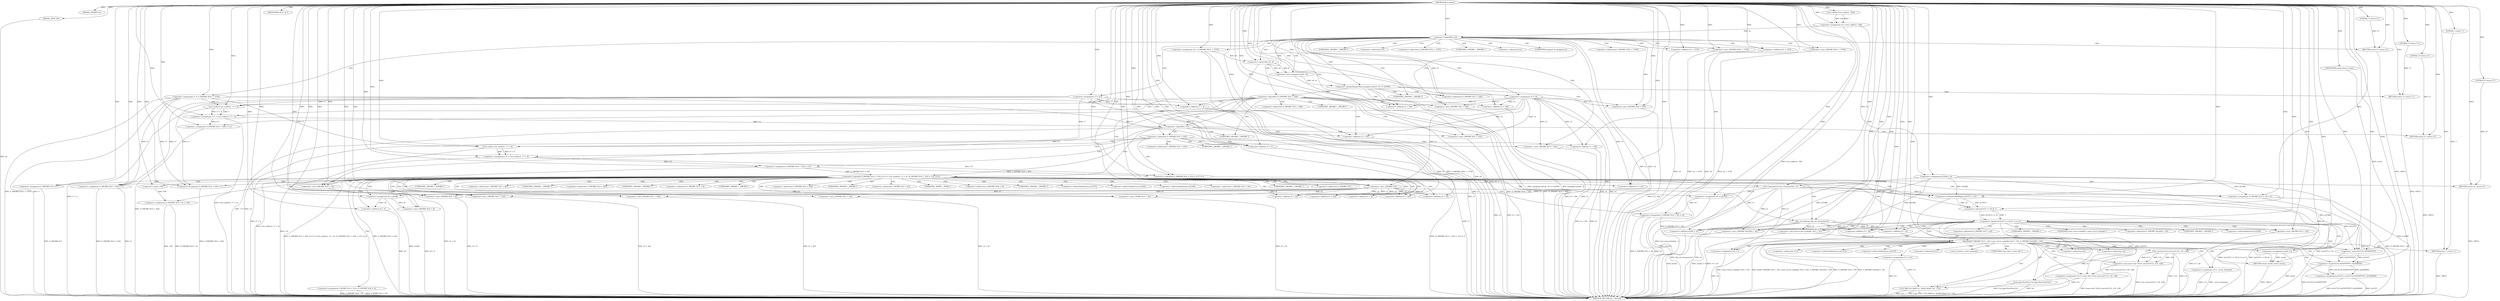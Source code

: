 digraph tftp_connect {  
"1000114" [label = "(METHOD,tftp_connect)" ]
"1000396" [label = "(METHOD_RETURN,int __fastcall)" ]
"1000115" [label = "(PARAM,_DWORD *a1)" ]
"1000116" [label = "(PARAM,_BYTE *a2)" ]
"1000131" [label = "(<operator>.assignment,v4 = Curl_ccalloc(1, 336))" ]
"1000133" [label = "(Curl_ccalloc,Curl_ccalloc(1, 336))" ]
"1000136" [label = "(<operator>.assignment,a1[188] = v4)" ]
"1000142" [label = "(<operator>.logicalNot,!v4)" ]
"1000144" [label = "(RETURN,return 27;,return 27;)" ]
"1000145" [label = "(LITERAL,27,return 27;)" ]
"1000146" [label = "(<operator>.assignment,v5 = v4)" ]
"1000149" [label = "(<operator>.assignment,v6 = *(_DWORD *)(*a1 + 1576))" ]
"1000152" [label = "(<operator>.cast,(_DWORD *)(*a1 + 1576))" ]
"1000154" [label = "(<operator>.addition,*a1 + 1576)" ]
"1000159" [label = "(IDENTIFIER,v6,if ( v6 ))" ]
"1000161" [label = "(<operator>.assignment,v7 = *(_DWORD *)(*a1 + 1576))" ]
"1000164" [label = "(<operator>.cast,(_DWORD *)(*a1 + 1576))" ]
"1000166" [label = "(<operator>.addition,*a1 + 1576)" ]
"1000171" [label = "(<operator>.greaterEqualsThan,(unsigned int)(v6 - 8) >= 0xFFB1)" ]
"1000172" [label = "(<operator>.cast,(unsigned int)(v6 - 8))" ]
"1000174" [label = "(<operator>.subtraction,v6 - 8)" ]
"1000178" [label = "(RETURN,return 71;,return 71;)" ]
"1000179" [label = "(LITERAL,71,return 71;)" ]
"1000182" [label = "(<operator>.assignment,v7 = 512)" ]
"1000186" [label = "(<operator>.logicalNot,!*(_DWORD *)(v5 + 328))" ]
"1000188" [label = "(<operator>.cast,(_DWORD *)(v5 + 328))" ]
"1000190" [label = "(<operator>.addition,v5 + 328)" ]
"1000194" [label = "(<operator>.assignment,v11 = Curl_ccalloc(1, v7 + 4))" ]
"1000196" [label = "(Curl_ccalloc,Curl_ccalloc(1, v7 + 4))" ]
"1000198" [label = "(<operator>.addition,v7 + 4)" ]
"1000201" [label = "(<operator>.assignment,*(_DWORD *)(v5 + 328) = v11)" ]
"1000203" [label = "(<operator>.cast,(_DWORD *)(v5 + 328))" ]
"1000205" [label = "(<operator>.addition,v5 + 328)" ]
"1000210" [label = "(<operator>.logicalNot,!v11)" ]
"1000212" [label = "(RETURN,return 27;,return 27;)" ]
"1000213" [label = "(LITERAL,27,return 27;)" ]
"1000215" [label = "(<operator>.logicalOr,*(_DWORD *)(v5 + 332) || (v15 = Curl_ccalloc(1, v7 + 4), (*(_DWORD *)(v5 + 332) = v15) != 0))" ]
"1000217" [label = "(<operator>.cast,(_DWORD *)(v5 + 332))" ]
"1000219" [label = "(<operator>.addition,v5 + 332)" ]
"1000223" [label = "(<operator>.assignment,v15 = Curl_ccalloc(1, v7 + 4))" ]
"1000225" [label = "(Curl_ccalloc,Curl_ccalloc(1, v7 + 4))" ]
"1000227" [label = "(<operator>.addition,v7 + 4)" ]
"1000230" [label = "(<operator>.notEquals,(*(_DWORD *)(v5 + 332) = v15) != 0)" ]
"1000231" [label = "(<operator>.assignment,*(_DWORD *)(v5 + 332) = v15)" ]
"1000233" [label = "(<operator>.cast,(_DWORD *)(v5 + 332))" ]
"1000235" [label = "(<operator>.addition,v5 + 332)" ]
"1000241" [label = "(Curl_conncontrol,Curl_conncontrol(a1, 1))" ]
"1000244" [label = "(<operator>.assignment,v8 = a1[20])" ]
"1000249" [label = "(<operator>.assignment,v9 = a1[105])" ]
"1000254" [label = "(<operator>.assignment,*(_DWORD *)(v5 + 16) = a1)" ]
"1000256" [label = "(<operator>.cast,(_DWORD *)(v5 + 16))" ]
"1000258" [label = "(<operator>.addition,v5 + 16)" ]
"1000262" [label = "(<operator>.assignment,*(_DWORD *)v5 = 0)" ]
"1000264" [label = "(<operator>.cast,(_DWORD *)v5)" ]
"1000268" [label = "(<operator>.assignment,*(_DWORD *)(v5 + 20) = v9)" ]
"1000270" [label = "(<operator>.cast,(_DWORD *)(v5 + 20))" ]
"1000272" [label = "(<operator>.addition,v5 + 20)" ]
"1000276" [label = "(<operator>.assignment,*(_DWORD *)(v5 + 320) = v7)" ]
"1000278" [label = "(<operator>.cast,(_DWORD *)(v5 + 320))" ]
"1000280" [label = "(<operator>.addition,v5 + 320)" ]
"1000284" [label = "(<operator>.assignment,*(_DWORD *)(v5 + 8) = -100)" ]
"1000286" [label = "(<operator>.cast,(_DWORD *)(v5 + 8))" ]
"1000288" [label = "(<operator>.addition,v5 + 8)" ]
"1000291" [label = "(<operator>.minus,-100)" ]
"1000293" [label = "(<operator>.assignment,*(_DWORD *)(v5 + 324) = v7)" ]
"1000295" [label = "(<operator>.cast,(_DWORD *)(v5 + 324))" ]
"1000297" [label = "(<operator>.addition,v5 + 324)" ]
"1000301" [label = "(<operator>.assignment,*(_WORD *)(v5 + 52) = *(_DWORD *)(v8 + 4))" ]
"1000303" [label = "(<operator>.cast,(_WORD *)(v5 + 52))" ]
"1000305" [label = "(<operator>.addition,v5 + 52)" ]
"1000309" [label = "(<operator>.cast,(_DWORD *)(v8 + 4))" ]
"1000311" [label = "(<operator>.addition,v8 + 4)" ]
"1000314" [label = "(tftp_set_timeouts,tftp_set_timeouts(v5))" ]
"1000317" [label = "(<operator>.equals,((a1[147] >> 25) & 1) == 0)" ]
"1000318" [label = "(<operator>.and,(a1[147] >> 25) & 1)" ]
"1000319" [label = "(<operator>.arithmeticShiftRight,a1[147] >> 25)" ]
"1000328" [label = "(bind,bind(*(_DWORD *)(v5 + 20), (const struct sockaddr *)(v5 + 52), *(_DWORD *)(a1[20] + 16)))" ]
"1000330" [label = "(<operator>.cast,(_DWORD *)(v5 + 20))" ]
"1000332" [label = "(<operator>.addition,v5 + 20)" ]
"1000335" [label = "(<operator>.cast,(const struct sockaddr *)(v5 + 52))" ]
"1000337" [label = "(<operator>.addition,v5 + 52)" ]
"1000341" [label = "(<operator>.cast,(_DWORD *)(a1[20] + 16))" ]
"1000343" [label = "(<operator>.addition,a1[20] + 16)" ]
"1000349" [label = "(<operator>.assignment,v13 = *a1)" ]
"1000353" [label = "(<operator>.assignment,v12 = _errno_location())" ]
"1000356" [label = "(<operator>.assignment,v14 = (const char *)Curl_strerror(*v12, v16, 128))" ]
"1000358" [label = "(<operator>.cast,(const char *)Curl_strerror(*v12, v16, 128))" ]
"1000360" [label = "(Curl_strerror,Curl_strerror(*v12, v16, 128))" ]
"1000365" [label = "(Curl_failf,Curl_failf(v13, \"bind() failed; %s\", v14))" ]
"1000369" [label = "(RETURN,return 7;,return 7;)" ]
"1000370" [label = "(LITERAL,7,return 7;)" ]
"1000371" [label = "(<operator>.assignment,a1[147] = a1[147] & 0xFDFFFFFF | 0x2000000)" ]
"1000375" [label = "(<operator>.or,a1[147] & 0xFDFFFFFF | 0x2000000)" ]
"1000376" [label = "(<operator>.and,a1[147] & 0xFDFFFFFF)" ]
"1000382" [label = "(Curl_pgrsStartNow,Curl_pgrsStartNow(*a1))" ]
"1000385" [label = "(<operator>.assignment,result = 0)" ]
"1000388" [label = "(<operator>.assignment,*a2 = 1)" ]
"1000392" [label = "(RETURN,return result;,return result;)" ]
"1000393" [label = "(IDENTIFIER,result,return result;)" ]
"1000394" [label = "(RETURN,return 27;,return 27;)" ]
"1000395" [label = "(LITERAL,27,return 27;)" ]
"1000151" [label = "(<operator>.indirection,*(_DWORD *)(*a1 + 1576))" ]
"1000153" [label = "(UNKNOWN,_DWORD *,_DWORD *)" ]
"1000155" [label = "(<operator>.indirection,*a1)" ]
"1000163" [label = "(<operator>.indirection,*(_DWORD *)(*a1 + 1576))" ]
"1000165" [label = "(UNKNOWN,_DWORD *,_DWORD *)" ]
"1000167" [label = "(<operator>.indirection,*a1)" ]
"1000173" [label = "(UNKNOWN,unsigned int,unsigned int)" ]
"1000187" [label = "(<operator>.indirection,*(_DWORD *)(v5 + 328))" ]
"1000189" [label = "(UNKNOWN,_DWORD *,_DWORD *)" ]
"1000202" [label = "(<operator>.indirection,*(_DWORD *)(v5 + 328))" ]
"1000204" [label = "(UNKNOWN,_DWORD *,_DWORD *)" ]
"1000216" [label = "(<operator>.indirection,*(_DWORD *)(v5 + 332))" ]
"1000218" [label = "(UNKNOWN,_DWORD *,_DWORD *)" ]
"1000232" [label = "(<operator>.indirection,*(_DWORD *)(v5 + 332))" ]
"1000234" [label = "(UNKNOWN,_DWORD *,_DWORD *)" ]
"1000246" [label = "(<operator>.indirectIndexAccess,a1[20])" ]
"1000251" [label = "(<operator>.indirectIndexAccess,a1[105])" ]
"1000255" [label = "(<operator>.indirection,*(_DWORD *)(v5 + 16))" ]
"1000257" [label = "(UNKNOWN,_DWORD *,_DWORD *)" ]
"1000263" [label = "(<operator>.indirection,*(_DWORD *)v5)" ]
"1000265" [label = "(UNKNOWN,_DWORD *,_DWORD *)" ]
"1000269" [label = "(<operator>.indirection,*(_DWORD *)(v5 + 20))" ]
"1000271" [label = "(UNKNOWN,_DWORD *,_DWORD *)" ]
"1000277" [label = "(<operator>.indirection,*(_DWORD *)(v5 + 320))" ]
"1000279" [label = "(UNKNOWN,_DWORD *,_DWORD *)" ]
"1000285" [label = "(<operator>.indirection,*(_DWORD *)(v5 + 8))" ]
"1000287" [label = "(UNKNOWN,_DWORD *,_DWORD *)" ]
"1000294" [label = "(<operator>.indirection,*(_DWORD *)(v5 + 324))" ]
"1000296" [label = "(UNKNOWN,_DWORD *,_DWORD *)" ]
"1000302" [label = "(<operator>.indirection,*(_WORD *)(v5 + 52))" ]
"1000304" [label = "(UNKNOWN,_WORD *,_WORD *)" ]
"1000308" [label = "(<operator>.indirection,*(_DWORD *)(v8 + 4))" ]
"1000310" [label = "(UNKNOWN,_DWORD *,_DWORD *)" ]
"1000320" [label = "(<operator>.indirectIndexAccess,a1[147])" ]
"1000329" [label = "(<operator>.indirection,*(_DWORD *)(v5 + 20))" ]
"1000331" [label = "(UNKNOWN,_DWORD *,_DWORD *)" ]
"1000336" [label = "(UNKNOWN,const struct sockaddr *,const struct sockaddr *)" ]
"1000340" [label = "(<operator>.indirection,*(_DWORD *)(a1[20] + 16))" ]
"1000342" [label = "(UNKNOWN,_DWORD *,_DWORD *)" ]
"1000344" [label = "(<operator>.indirectIndexAccess,a1[20])" ]
"1000351" [label = "(<operator>.indirection,*a1)" ]
"1000355" [label = "(_errno_location,_errno_location())" ]
"1000359" [label = "(UNKNOWN,const char *,const char *)" ]
"1000361" [label = "(<operator>.indirection,*v12)" ]
"1000372" [label = "(<operator>.indirectIndexAccess,a1[147])" ]
"1000377" [label = "(<operator>.indirectIndexAccess,a1[147])" ]
"1000383" [label = "(<operator>.indirection,*a1)" ]
"1000389" [label = "(<operator>.indirection,*a2)" ]
  "1000369" -> "1000396"  [ label = "DDG: <RET>"] 
  "1000212" -> "1000396"  [ label = "DDG: <RET>"] 
  "1000392" -> "1000396"  [ label = "DDG: <RET>"] 
  "1000194" -> "1000396"  [ label = "DDG: Curl_ccalloc(1, v7 + 4)"] 
  "1000293" -> "1000396"  [ label = "DDG: *(_DWORD *)(v5 + 324)"] 
  "1000166" -> "1000396"  [ label = "DDG: *a1"] 
  "1000142" -> "1000396"  [ label = "DDG: v4"] 
  "1000203" -> "1000396"  [ label = "DDG: v5 + 328"] 
  "1000388" -> "1000396"  [ label = "DDG: *a2"] 
  "1000328" -> "1000396"  [ label = "DDG: (const struct sockaddr *)(v5 + 52)"] 
  "1000198" -> "1000396"  [ label = "DDG: v7"] 
  "1000161" -> "1000396"  [ label = "DDG: *(_DWORD *)(*a1 + 1576)"] 
  "1000164" -> "1000396"  [ label = "DDG: *a1 + 1576"] 
  "1000343" -> "1000396"  [ label = "DDG: a1[20]"] 
  "1000318" -> "1000396"  [ label = "DDG: a1[147] >> 25"] 
  "1000172" -> "1000396"  [ label = "DDG: v6 - 8"] 
  "1000268" -> "1000396"  [ label = "DDG: *(_DWORD *)(v5 + 20)"] 
  "1000335" -> "1000396"  [ label = "DDG: v5 + 52"] 
  "1000301" -> "1000396"  [ label = "DDG: *(_DWORD *)(v8 + 4)"] 
  "1000142" -> "1000396"  [ label = "DDG: !v4"] 
  "1000349" -> "1000396"  [ label = "DDG: *a1"] 
  "1000256" -> "1000396"  [ label = "DDG: v5 + 16"] 
  "1000244" -> "1000396"  [ label = "DDG: a1[20]"] 
  "1000230" -> "1000396"  [ label = "DDG: (*(_DWORD *)(v5 + 332) = v15) != 0"] 
  "1000210" -> "1000396"  [ label = "DDG: v11"] 
  "1000136" -> "1000396"  [ label = "DDG: a1[188]"] 
  "1000219" -> "1000396"  [ label = "DDG: v5"] 
  "1000353" -> "1000396"  [ label = "DDG: _errno_location()"] 
  "1000375" -> "1000396"  [ label = "DDG: a1[147] & 0xFDFFFFFF"] 
  "1000382" -> "1000396"  [ label = "DDG: Curl_pgrsStartNow(*a1)"] 
  "1000270" -> "1000396"  [ label = "DDG: v5 + 20"] 
  "1000319" -> "1000396"  [ label = "DDG: a1[147]"] 
  "1000225" -> "1000396"  [ label = "DDG: v7 + 4"] 
  "1000241" -> "1000396"  [ label = "DDG: Curl_conncontrol(a1, 1)"] 
  "1000301" -> "1000396"  [ label = "DDG: *(_WORD *)(v5 + 52)"] 
  "1000182" -> "1000396"  [ label = "DDG: v7"] 
  "1000131" -> "1000396"  [ label = "DDG: Curl_ccalloc(1, 336)"] 
  "1000365" -> "1000396"  [ label = "DDG: v14"] 
  "1000365" -> "1000396"  [ label = "DDG: Curl_failf(v13, \"bind() failed; %s\", v14)"] 
  "1000149" -> "1000396"  [ label = "DDG: v6"] 
  "1000146" -> "1000396"  [ label = "DDG: v5"] 
  "1000146" -> "1000396"  [ label = "DDG: v4"] 
  "1000235" -> "1000396"  [ label = "DDG: v5"] 
  "1000154" -> "1000396"  [ label = "DDG: *a1"] 
  "1000188" -> "1000396"  [ label = "DDG: v5 + 328"] 
  "1000116" -> "1000396"  [ label = "DDG: a2"] 
  "1000215" -> "1000396"  [ label = "DDG: *(_DWORD *)(v5 + 332) || (v15 = Curl_ccalloc(1, v7 + 4), (*(_DWORD *)(v5 + 332) = v15) != 0)"] 
  "1000276" -> "1000396"  [ label = "DDG: *(_DWORD *)(v5 + 320)"] 
  "1000262" -> "1000396"  [ label = "DDG: *(_DWORD *)v5"] 
  "1000286" -> "1000396"  [ label = "DDG: v5 + 8"] 
  "1000254" -> "1000396"  [ label = "DDG: *(_DWORD *)(v5 + 16)"] 
  "1000360" -> "1000396"  [ label = "DDG: *v12"] 
  "1000314" -> "1000396"  [ label = "DDG: tftp_set_timeouts(v5)"] 
  "1000268" -> "1000396"  [ label = "DDG: v9"] 
  "1000254" -> "1000396"  [ label = "DDG: a1"] 
  "1000341" -> "1000396"  [ label = "DDG: a1[20] + 16"] 
  "1000223" -> "1000396"  [ label = "DDG: Curl_ccalloc(1, v7 + 4)"] 
  "1000284" -> "1000396"  [ label = "DDG: -100"] 
  "1000365" -> "1000396"  [ label = "DDG: v13"] 
  "1000196" -> "1000396"  [ label = "DDG: v7 + 4"] 
  "1000371" -> "1000396"  [ label = "DDG: a1[147]"] 
  "1000317" -> "1000396"  [ label = "DDG: ((a1[147] >> 25) & 1) == 0"] 
  "1000330" -> "1000396"  [ label = "DDG: v5 + 20"] 
  "1000309" -> "1000396"  [ label = "DDG: v8 + 4"] 
  "1000171" -> "1000396"  [ label = "DDG: (unsigned int)(v6 - 8) >= 0xFFB1"] 
  "1000314" -> "1000396"  [ label = "DDG: v5"] 
  "1000278" -> "1000396"  [ label = "DDG: v5 + 320"] 
  "1000328" -> "1000396"  [ label = "DDG: bind(*(_DWORD *)(v5 + 20), (const struct sockaddr *)(v5 + 52), *(_DWORD *)(a1[20] + 16))"] 
  "1000293" -> "1000396"  [ label = "DDG: v7"] 
  "1000205" -> "1000396"  [ label = "DDG: v5"] 
  "1000186" -> "1000396"  [ label = "DDG: *(_DWORD *)(v5 + 328)"] 
  "1000227" -> "1000396"  [ label = "DDG: v7"] 
  "1000328" -> "1000396"  [ label = "DDG: *(_DWORD *)(v5 + 20)"] 
  "1000353" -> "1000396"  [ label = "DDG: v12"] 
  "1000371" -> "1000396"  [ label = "DDG: a1[147] & 0xFDFFFFFF | 0x2000000"] 
  "1000360" -> "1000396"  [ label = "DDG: v16"] 
  "1000215" -> "1000396"  [ label = "DDG: *(_DWORD *)(v5 + 332)"] 
  "1000303" -> "1000396"  [ label = "DDG: v5 + 52"] 
  "1000382" -> "1000396"  [ label = "DDG: *a1"] 
  "1000210" -> "1000396"  [ label = "DDG: !v11"] 
  "1000231" -> "1000396"  [ label = "DDG: v15"] 
  "1000328" -> "1000396"  [ label = "DDG: *(_DWORD *)(a1[20] + 16)"] 
  "1000317" -> "1000396"  [ label = "DDG: (a1[147] >> 25) & 1"] 
  "1000171" -> "1000396"  [ label = "DDG: (unsigned int)(v6 - 8)"] 
  "1000201" -> "1000396"  [ label = "DDG: *(_DWORD *)(v5 + 328)"] 
  "1000295" -> "1000396"  [ label = "DDG: v5 + 324"] 
  "1000174" -> "1000396"  [ label = "DDG: v6"] 
  "1000152" -> "1000396"  [ label = "DDG: *a1 + 1576"] 
  "1000337" -> "1000396"  [ label = "DDG: v5"] 
  "1000356" -> "1000396"  [ label = "DDG: (const char *)Curl_strerror(*v12, v16, 128)"] 
  "1000311" -> "1000396"  [ label = "DDG: v8"] 
  "1000385" -> "1000396"  [ label = "DDG: result"] 
  "1000217" -> "1000396"  [ label = "DDG: v5 + 332"] 
  "1000161" -> "1000396"  [ label = "DDG: v7"] 
  "1000149" -> "1000396"  [ label = "DDG: *(_DWORD *)(*a1 + 1576)"] 
  "1000186" -> "1000396"  [ label = "DDG: !*(_DWORD *)(v5 + 328)"] 
  "1000233" -> "1000396"  [ label = "DDG: v5 + 332"] 
  "1000284" -> "1000396"  [ label = "DDG: *(_DWORD *)(v5 + 8)"] 
  "1000249" -> "1000396"  [ label = "DDG: a1[105]"] 
  "1000358" -> "1000396"  [ label = "DDG: Curl_strerror(*v12, v16, 128)"] 
  "1000178" -> "1000396"  [ label = "DDG: <RET>"] 
  "1000144" -> "1000396"  [ label = "DDG: <RET>"] 
  "1000394" -> "1000396"  [ label = "DDG: <RET>"] 
  "1000114" -> "1000115"  [ label = "DDG: "] 
  "1000114" -> "1000116"  [ label = "DDG: "] 
  "1000133" -> "1000131"  [ label = "DDG: 1"] 
  "1000133" -> "1000131"  [ label = "DDG: 336"] 
  "1000114" -> "1000131"  [ label = "DDG: "] 
  "1000114" -> "1000133"  [ label = "DDG: "] 
  "1000131" -> "1000136"  [ label = "DDG: v4"] 
  "1000114" -> "1000136"  [ label = "DDG: "] 
  "1000114" -> "1000142"  [ label = "DDG: "] 
  "1000131" -> "1000142"  [ label = "DDG: v4"] 
  "1000145" -> "1000144"  [ label = "DDG: 27"] 
  "1000114" -> "1000144"  [ label = "DDG: "] 
  "1000114" -> "1000145"  [ label = "DDG: "] 
  "1000142" -> "1000146"  [ label = "DDG: v4"] 
  "1000114" -> "1000146"  [ label = "DDG: "] 
  "1000114" -> "1000149"  [ label = "DDG: "] 
  "1000114" -> "1000152"  [ label = "DDG: "] 
  "1000114" -> "1000154"  [ label = "DDG: "] 
  "1000114" -> "1000159"  [ label = "DDG: "] 
  "1000114" -> "1000161"  [ label = "DDG: "] 
  "1000114" -> "1000164"  [ label = "DDG: "] 
  "1000114" -> "1000166"  [ label = "DDG: "] 
  "1000172" -> "1000171"  [ label = "DDG: v6 - 8"] 
  "1000174" -> "1000172"  [ label = "DDG: v6"] 
  "1000174" -> "1000172"  [ label = "DDG: 8"] 
  "1000149" -> "1000174"  [ label = "DDG: v6"] 
  "1000114" -> "1000174"  [ label = "DDG: "] 
  "1000114" -> "1000171"  [ label = "DDG: "] 
  "1000179" -> "1000178"  [ label = "DDG: 71"] 
  "1000114" -> "1000178"  [ label = "DDG: "] 
  "1000114" -> "1000179"  [ label = "DDG: "] 
  "1000114" -> "1000182"  [ label = "DDG: "] 
  "1000146" -> "1000188"  [ label = "DDG: v5"] 
  "1000114" -> "1000188"  [ label = "DDG: "] 
  "1000146" -> "1000190"  [ label = "DDG: v5"] 
  "1000114" -> "1000190"  [ label = "DDG: "] 
  "1000196" -> "1000194"  [ label = "DDG: 1"] 
  "1000196" -> "1000194"  [ label = "DDG: v7 + 4"] 
  "1000114" -> "1000194"  [ label = "DDG: "] 
  "1000114" -> "1000196"  [ label = "DDG: "] 
  "1000182" -> "1000196"  [ label = "DDG: v7"] 
  "1000161" -> "1000196"  [ label = "DDG: v7"] 
  "1000182" -> "1000198"  [ label = "DDG: v7"] 
  "1000161" -> "1000198"  [ label = "DDG: v7"] 
  "1000114" -> "1000198"  [ label = "DDG: "] 
  "1000194" -> "1000201"  [ label = "DDG: v11"] 
  "1000114" -> "1000201"  [ label = "DDG: "] 
  "1000114" -> "1000203"  [ label = "DDG: "] 
  "1000146" -> "1000203"  [ label = "DDG: v5"] 
  "1000114" -> "1000205"  [ label = "DDG: "] 
  "1000146" -> "1000205"  [ label = "DDG: v5"] 
  "1000114" -> "1000210"  [ label = "DDG: "] 
  "1000194" -> "1000210"  [ label = "DDG: v11"] 
  "1000213" -> "1000212"  [ label = "DDG: 27"] 
  "1000114" -> "1000212"  [ label = "DDG: "] 
  "1000114" -> "1000213"  [ label = "DDG: "] 
  "1000231" -> "1000215"  [ label = "DDG: *(_DWORD *)(v5 + 332)"] 
  "1000114" -> "1000217"  [ label = "DDG: "] 
  "1000146" -> "1000217"  [ label = "DDG: v5"] 
  "1000114" -> "1000219"  [ label = "DDG: "] 
  "1000146" -> "1000219"  [ label = "DDG: v5"] 
  "1000225" -> "1000223"  [ label = "DDG: 1"] 
  "1000225" -> "1000223"  [ label = "DDG: v7 + 4"] 
  "1000114" -> "1000223"  [ label = "DDG: "] 
  "1000114" -> "1000225"  [ label = "DDG: "] 
  "1000182" -> "1000225"  [ label = "DDG: v7"] 
  "1000161" -> "1000225"  [ label = "DDG: v7"] 
  "1000182" -> "1000227"  [ label = "DDG: v7"] 
  "1000161" -> "1000227"  [ label = "DDG: v7"] 
  "1000114" -> "1000227"  [ label = "DDG: "] 
  "1000231" -> "1000230"  [ label = "DDG: *(_DWORD *)(v5 + 332)"] 
  "1000223" -> "1000230"  [ label = "DDG: v15"] 
  "1000114" -> "1000230"  [ label = "DDG: "] 
  "1000114" -> "1000233"  [ label = "DDG: "] 
  "1000146" -> "1000233"  [ label = "DDG: v5"] 
  "1000114" -> "1000235"  [ label = "DDG: "] 
  "1000146" -> "1000235"  [ label = "DDG: v5"] 
  "1000223" -> "1000231"  [ label = "DDG: v15"] 
  "1000114" -> "1000231"  [ label = "DDG: "] 
  "1000136" -> "1000241"  [ label = "DDG: a1[188]"] 
  "1000114" -> "1000241"  [ label = "DDG: "] 
  "1000241" -> "1000244"  [ label = "DDG: a1"] 
  "1000114" -> "1000244"  [ label = "DDG: "] 
  "1000241" -> "1000249"  [ label = "DDG: a1"] 
  "1000114" -> "1000249"  [ label = "DDG: "] 
  "1000136" -> "1000254"  [ label = "DDG: a1[188]"] 
  "1000241" -> "1000254"  [ label = "DDG: a1"] 
  "1000114" -> "1000254"  [ label = "DDG: "] 
  "1000114" -> "1000256"  [ label = "DDG: "] 
  "1000146" -> "1000256"  [ label = "DDG: v5"] 
  "1000114" -> "1000258"  [ label = "DDG: "] 
  "1000146" -> "1000258"  [ label = "DDG: v5"] 
  "1000114" -> "1000262"  [ label = "DDG: "] 
  "1000114" -> "1000264"  [ label = "DDG: "] 
  "1000146" -> "1000264"  [ label = "DDG: v5"] 
  "1000249" -> "1000268"  [ label = "DDG: v9"] 
  "1000114" -> "1000268"  [ label = "DDG: "] 
  "1000264" -> "1000270"  [ label = "DDG: v5"] 
  "1000114" -> "1000270"  [ label = "DDG: "] 
  "1000264" -> "1000272"  [ label = "DDG: v5"] 
  "1000114" -> "1000272"  [ label = "DDG: "] 
  "1000182" -> "1000276"  [ label = "DDG: v7"] 
  "1000161" -> "1000276"  [ label = "DDG: v7"] 
  "1000114" -> "1000276"  [ label = "DDG: "] 
  "1000114" -> "1000278"  [ label = "DDG: "] 
  "1000264" -> "1000278"  [ label = "DDG: v5"] 
  "1000114" -> "1000280"  [ label = "DDG: "] 
  "1000264" -> "1000280"  [ label = "DDG: v5"] 
  "1000291" -> "1000284"  [ label = "DDG: 100"] 
  "1000114" -> "1000286"  [ label = "DDG: "] 
  "1000264" -> "1000286"  [ label = "DDG: v5"] 
  "1000114" -> "1000288"  [ label = "DDG: "] 
  "1000264" -> "1000288"  [ label = "DDG: v5"] 
  "1000114" -> "1000291"  [ label = "DDG: "] 
  "1000114" -> "1000293"  [ label = "DDG: "] 
  "1000182" -> "1000293"  [ label = "DDG: v7"] 
  "1000161" -> "1000293"  [ label = "DDG: v7"] 
  "1000114" -> "1000295"  [ label = "DDG: "] 
  "1000264" -> "1000295"  [ label = "DDG: v5"] 
  "1000114" -> "1000297"  [ label = "DDG: "] 
  "1000264" -> "1000297"  [ label = "DDG: v5"] 
  "1000114" -> "1000303"  [ label = "DDG: "] 
  "1000264" -> "1000303"  [ label = "DDG: v5"] 
  "1000114" -> "1000305"  [ label = "DDG: "] 
  "1000264" -> "1000305"  [ label = "DDG: v5"] 
  "1000244" -> "1000309"  [ label = "DDG: v8"] 
  "1000114" -> "1000309"  [ label = "DDG: "] 
  "1000244" -> "1000311"  [ label = "DDG: v8"] 
  "1000114" -> "1000311"  [ label = "DDG: "] 
  "1000114" -> "1000314"  [ label = "DDG: "] 
  "1000264" -> "1000314"  [ label = "DDG: v5"] 
  "1000318" -> "1000317"  [ label = "DDG: a1[147] >> 25"] 
  "1000318" -> "1000317"  [ label = "DDG: 1"] 
  "1000319" -> "1000318"  [ label = "DDG: a1[147]"] 
  "1000319" -> "1000318"  [ label = "DDG: 25"] 
  "1000136" -> "1000319"  [ label = "DDG: a1[188]"] 
  "1000241" -> "1000319"  [ label = "DDG: a1"] 
  "1000114" -> "1000319"  [ label = "DDG: "] 
  "1000114" -> "1000318"  [ label = "DDG: "] 
  "1000114" -> "1000317"  [ label = "DDG: "] 
  "1000268" -> "1000328"  [ label = "DDG: *(_DWORD *)(v5 + 20)"] 
  "1000314" -> "1000330"  [ label = "DDG: v5"] 
  "1000114" -> "1000330"  [ label = "DDG: "] 
  "1000314" -> "1000332"  [ label = "DDG: v5"] 
  "1000114" -> "1000332"  [ label = "DDG: "] 
  "1000335" -> "1000328"  [ label = "DDG: v5 + 52"] 
  "1000114" -> "1000335"  [ label = "DDG: "] 
  "1000314" -> "1000335"  [ label = "DDG: v5"] 
  "1000114" -> "1000337"  [ label = "DDG: "] 
  "1000314" -> "1000337"  [ label = "DDG: v5"] 
  "1000241" -> "1000341"  [ label = "DDG: a1"] 
  "1000136" -> "1000341"  [ label = "DDG: a1[188]"] 
  "1000114" -> "1000341"  [ label = "DDG: "] 
  "1000241" -> "1000343"  [ label = "DDG: a1"] 
  "1000136" -> "1000343"  [ label = "DDG: a1[188]"] 
  "1000114" -> "1000343"  [ label = "DDG: "] 
  "1000114" -> "1000349"  [ label = "DDG: "] 
  "1000114" -> "1000353"  [ label = "DDG: "] 
  "1000358" -> "1000356"  [ label = "DDG: Curl_strerror(*v12, v16, 128)"] 
  "1000114" -> "1000356"  [ label = "DDG: "] 
  "1000360" -> "1000358"  [ label = "DDG: *v12"] 
  "1000360" -> "1000358"  [ label = "DDG: v16"] 
  "1000360" -> "1000358"  [ label = "DDG: 128"] 
  "1000114" -> "1000360"  [ label = "DDG: "] 
  "1000349" -> "1000365"  [ label = "DDG: v13"] 
  "1000114" -> "1000365"  [ label = "DDG: "] 
  "1000356" -> "1000365"  [ label = "DDG: v14"] 
  "1000370" -> "1000369"  [ label = "DDG: 7"] 
  "1000114" -> "1000369"  [ label = "DDG: "] 
  "1000114" -> "1000370"  [ label = "DDG: "] 
  "1000375" -> "1000371"  [ label = "DDG: a1[147] & 0xFDFFFFFF"] 
  "1000375" -> "1000371"  [ label = "DDG: 0x2000000"] 
  "1000376" -> "1000375"  [ label = "DDG: a1[147]"] 
  "1000376" -> "1000375"  [ label = "DDG: 0xFDFFFFFF"] 
  "1000319" -> "1000376"  [ label = "DDG: a1[147]"] 
  "1000136" -> "1000376"  [ label = "DDG: a1[188]"] 
  "1000241" -> "1000376"  [ label = "DDG: a1"] 
  "1000114" -> "1000376"  [ label = "DDG: "] 
  "1000114" -> "1000375"  [ label = "DDG: "] 
  "1000114" -> "1000385"  [ label = "DDG: "] 
  "1000114" -> "1000388"  [ label = "DDG: "] 
  "1000393" -> "1000392"  [ label = "DDG: result"] 
  "1000385" -> "1000392"  [ label = "DDG: result"] 
  "1000114" -> "1000393"  [ label = "DDG: "] 
  "1000395" -> "1000394"  [ label = "DDG: 27"] 
  "1000114" -> "1000394"  [ label = "DDG: "] 
  "1000114" -> "1000395"  [ label = "DDG: "] 
  "1000142" -> "1000144"  [ label = "CDG: "] 
  "1000142" -> "1000155"  [ label = "CDG: "] 
  "1000142" -> "1000154"  [ label = "CDG: "] 
  "1000142" -> "1000153"  [ label = "CDG: "] 
  "1000142" -> "1000152"  [ label = "CDG: "] 
  "1000142" -> "1000151"  [ label = "CDG: "] 
  "1000142" -> "1000149"  [ label = "CDG: "] 
  "1000142" -> "1000146"  [ label = "CDG: "] 
  "1000142" -> "1000174"  [ label = "CDG: "] 
  "1000142" -> "1000173"  [ label = "CDG: "] 
  "1000142" -> "1000172"  [ label = "CDG: "] 
  "1000142" -> "1000171"  [ label = "CDG: "] 
  "1000142" -> "1000167"  [ label = "CDG: "] 
  "1000142" -> "1000166"  [ label = "CDG: "] 
  "1000142" -> "1000165"  [ label = "CDG: "] 
  "1000142" -> "1000164"  [ label = "CDG: "] 
  "1000142" -> "1000163"  [ label = "CDG: "] 
  "1000142" -> "1000161"  [ label = "CDG: "] 
  "1000142" -> "1000190"  [ label = "CDG: "] 
  "1000142" -> "1000189"  [ label = "CDG: "] 
  "1000142" -> "1000188"  [ label = "CDG: "] 
  "1000142" -> "1000187"  [ label = "CDG: "] 
  "1000142" -> "1000186"  [ label = "CDG: "] 
  "1000142" -> "1000182"  [ label = "CDG: "] 
  "1000171" -> "1000190"  [ label = "CDG: "] 
  "1000171" -> "1000189"  [ label = "CDG: "] 
  "1000171" -> "1000188"  [ label = "CDG: "] 
  "1000171" -> "1000187"  [ label = "CDG: "] 
  "1000171" -> "1000186"  [ label = "CDG: "] 
  "1000171" -> "1000178"  [ label = "CDG: "] 
  "1000186" -> "1000205"  [ label = "CDG: "] 
  "1000186" -> "1000204"  [ label = "CDG: "] 
  "1000186" -> "1000203"  [ label = "CDG: "] 
  "1000186" -> "1000202"  [ label = "CDG: "] 
  "1000186" -> "1000201"  [ label = "CDG: "] 
  "1000186" -> "1000198"  [ label = "CDG: "] 
  "1000186" -> "1000196"  [ label = "CDG: "] 
  "1000186" -> "1000194"  [ label = "CDG: "] 
  "1000186" -> "1000219"  [ label = "CDG: "] 
  "1000186" -> "1000218"  [ label = "CDG: "] 
  "1000186" -> "1000217"  [ label = "CDG: "] 
  "1000186" -> "1000216"  [ label = "CDG: "] 
  "1000186" -> "1000215"  [ label = "CDG: "] 
  "1000186" -> "1000210"  [ label = "CDG: "] 
  "1000210" -> "1000219"  [ label = "CDG: "] 
  "1000210" -> "1000218"  [ label = "CDG: "] 
  "1000210" -> "1000217"  [ label = "CDG: "] 
  "1000210" -> "1000216"  [ label = "CDG: "] 
  "1000210" -> "1000215"  [ label = "CDG: "] 
  "1000210" -> "1000212"  [ label = "CDG: "] 
  "1000215" -> "1000256"  [ label = "CDG: "] 
  "1000215" -> "1000255"  [ label = "CDG: "] 
  "1000215" -> "1000254"  [ label = "CDG: "] 
  "1000215" -> "1000251"  [ label = "CDG: "] 
  "1000215" -> "1000249"  [ label = "CDG: "] 
  "1000215" -> "1000246"  [ label = "CDG: "] 
  "1000215" -> "1000244"  [ label = "CDG: "] 
  "1000215" -> "1000241"  [ label = "CDG: "] 
  "1000215" -> "1000272"  [ label = "CDG: "] 
  "1000215" -> "1000271"  [ label = "CDG: "] 
  "1000215" -> "1000270"  [ label = "CDG: "] 
  "1000215" -> "1000269"  [ label = "CDG: "] 
  "1000215" -> "1000268"  [ label = "CDG: "] 
  "1000215" -> "1000265"  [ label = "CDG: "] 
  "1000215" -> "1000264"  [ label = "CDG: "] 
  "1000215" -> "1000263"  [ label = "CDG: "] 
  "1000215" -> "1000262"  [ label = "CDG: "] 
  "1000215" -> "1000258"  [ label = "CDG: "] 
  "1000215" -> "1000257"  [ label = "CDG: "] 
  "1000215" -> "1000288"  [ label = "CDG: "] 
  "1000215" -> "1000287"  [ label = "CDG: "] 
  "1000215" -> "1000286"  [ label = "CDG: "] 
  "1000215" -> "1000285"  [ label = "CDG: "] 
  "1000215" -> "1000284"  [ label = "CDG: "] 
  "1000215" -> "1000280"  [ label = "CDG: "] 
  "1000215" -> "1000279"  [ label = "CDG: "] 
  "1000215" -> "1000278"  [ label = "CDG: "] 
  "1000215" -> "1000277"  [ label = "CDG: "] 
  "1000215" -> "1000276"  [ label = "CDG: "] 
  "1000215" -> "1000304"  [ label = "CDG: "] 
  "1000215" -> "1000303"  [ label = "CDG: "] 
  "1000215" -> "1000302"  [ label = "CDG: "] 
  "1000215" -> "1000301"  [ label = "CDG: "] 
  "1000215" -> "1000297"  [ label = "CDG: "] 
  "1000215" -> "1000296"  [ label = "CDG: "] 
  "1000215" -> "1000295"  [ label = "CDG: "] 
  "1000215" -> "1000294"  [ label = "CDG: "] 
  "1000215" -> "1000293"  [ label = "CDG: "] 
  "1000215" -> "1000291"  [ label = "CDG: "] 
  "1000215" -> "1000320"  [ label = "CDG: "] 
  "1000215" -> "1000319"  [ label = "CDG: "] 
  "1000215" -> "1000318"  [ label = "CDG: "] 
  "1000215" -> "1000317"  [ label = "CDG: "] 
  "1000215" -> "1000314"  [ label = "CDG: "] 
  "1000215" -> "1000311"  [ label = "CDG: "] 
  "1000215" -> "1000310"  [ label = "CDG: "] 
  "1000215" -> "1000309"  [ label = "CDG: "] 
  "1000215" -> "1000308"  [ label = "CDG: "] 
  "1000215" -> "1000305"  [ label = "CDG: "] 
  "1000215" -> "1000394"  [ label = "CDG: "] 
  "1000216" -> "1000223"  [ label = "CDG: "] 
  "1000216" -> "1000235"  [ label = "CDG: "] 
  "1000216" -> "1000234"  [ label = "CDG: "] 
  "1000216" -> "1000233"  [ label = "CDG: "] 
  "1000216" -> "1000232"  [ label = "CDG: "] 
  "1000216" -> "1000231"  [ label = "CDG: "] 
  "1000216" -> "1000230"  [ label = "CDG: "] 
  "1000216" -> "1000227"  [ label = "CDG: "] 
  "1000216" -> "1000225"  [ label = "CDG: "] 
  "1000317" -> "1000336"  [ label = "CDG: "] 
  "1000317" -> "1000335"  [ label = "CDG: "] 
  "1000317" -> "1000332"  [ label = "CDG: "] 
  "1000317" -> "1000331"  [ label = "CDG: "] 
  "1000317" -> "1000330"  [ label = "CDG: "] 
  "1000317" -> "1000329"  [ label = "CDG: "] 
  "1000317" -> "1000328"  [ label = "CDG: "] 
  "1000317" -> "1000344"  [ label = "CDG: "] 
  "1000317" -> "1000343"  [ label = "CDG: "] 
  "1000317" -> "1000342"  [ label = "CDG: "] 
  "1000317" -> "1000341"  [ label = "CDG: "] 
  "1000317" -> "1000340"  [ label = "CDG: "] 
  "1000317" -> "1000337"  [ label = "CDG: "] 
  "1000317" -> "1000383"  [ label = "CDG: "] 
  "1000317" -> "1000382"  [ label = "CDG: "] 
  "1000317" -> "1000392"  [ label = "CDG: "] 
  "1000317" -> "1000389"  [ label = "CDG: "] 
  "1000317" -> "1000388"  [ label = "CDG: "] 
  "1000317" -> "1000385"  [ label = "CDG: "] 
  "1000328" -> "1000351"  [ label = "CDG: "] 
  "1000328" -> "1000349"  [ label = "CDG: "] 
  "1000328" -> "1000365"  [ label = "CDG: "] 
  "1000328" -> "1000361"  [ label = "CDG: "] 
  "1000328" -> "1000360"  [ label = "CDG: "] 
  "1000328" -> "1000359"  [ label = "CDG: "] 
  "1000328" -> "1000358"  [ label = "CDG: "] 
  "1000328" -> "1000356"  [ label = "CDG: "] 
  "1000328" -> "1000355"  [ label = "CDG: "] 
  "1000328" -> "1000353"  [ label = "CDG: "] 
  "1000328" -> "1000383"  [ label = "CDG: "] 
  "1000328" -> "1000382"  [ label = "CDG: "] 
  "1000328" -> "1000377"  [ label = "CDG: "] 
  "1000328" -> "1000376"  [ label = "CDG: "] 
  "1000328" -> "1000375"  [ label = "CDG: "] 
  "1000328" -> "1000372"  [ label = "CDG: "] 
  "1000328" -> "1000371"  [ label = "CDG: "] 
  "1000328" -> "1000369"  [ label = "CDG: "] 
  "1000328" -> "1000392"  [ label = "CDG: "] 
  "1000328" -> "1000389"  [ label = "CDG: "] 
  "1000328" -> "1000388"  [ label = "CDG: "] 
  "1000328" -> "1000385"  [ label = "CDG: "] 
}
